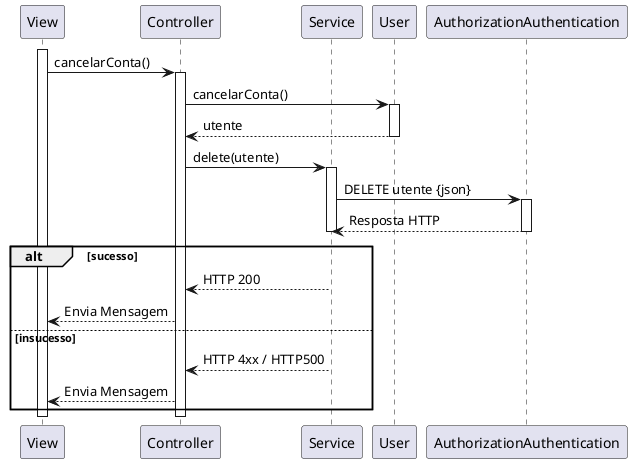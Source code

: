 @startuml sd
participant View as view
participant Controller as ctrl
participant Service as svc
participant User as model
participant AuthorizationAuthentication as be

activate view
view -> ctrl : cancelarConta()
activate ctrl
ctrl -> model : cancelarConta()
activate model
model --> ctrl : utente
deactivate model
ctrl -> svc: delete(utente)
activate svc
svc -> be: DELETE utente {json}
activate be
be --> svc : Resposta HTTP
deactivate be
deactivate svc
alt sucesso 
svc --> ctrl : HTTP 200
ctrl --> view : Envia Mensagem
else insucesso
svc --> ctrl : HTTP 4xx / HTTP500
ctrl --> view : Envia Mensagem
end
deactivate view
deactivate ctrl
@enduml